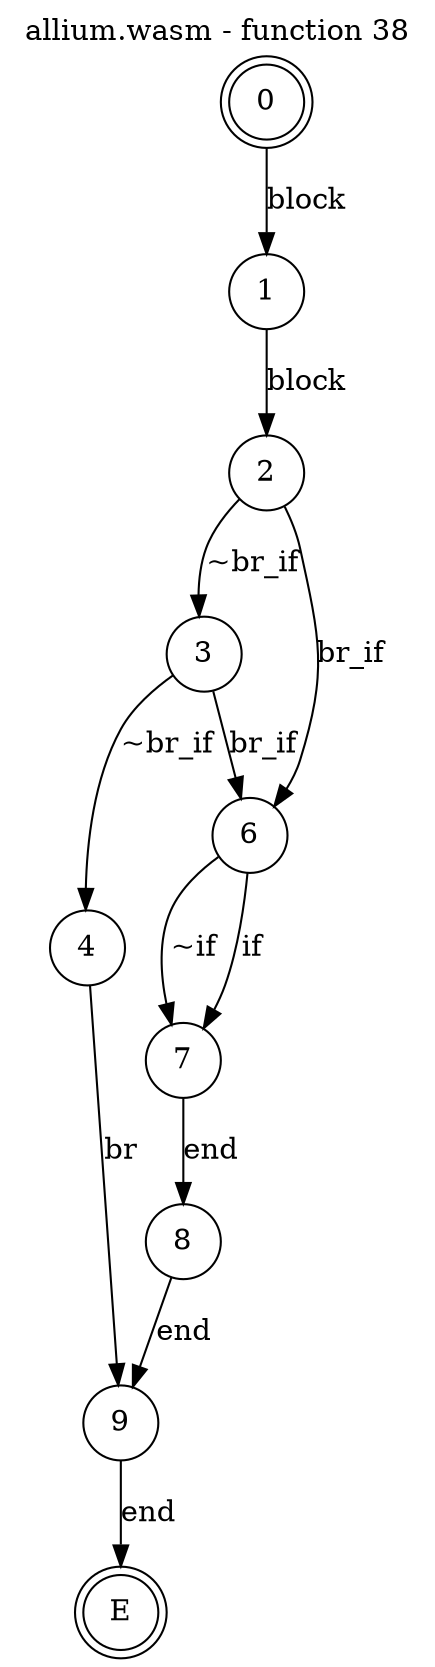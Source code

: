 digraph finite_state_machine {
    label = "allium.wasm - function 38"
    labelloc =  t
    labelfontsize = 16
    labelfontcolor = black
    labelfontname = "Helvetica"
    node [shape = doublecircle]; 0 E ;
    node [shape = circle];
    0 -> 1[label="block"];
    1 -> 2[label="block"];
    2 -> 3[label="~br_if"];
    2 -> 6[label="br_if"];
    3 -> 4[label="~br_if"];
    3 -> 6[label="br_if"];
    4 -> 9[label="br"];
    6 -> 7[label="if"];
    6 -> 7[label="~if"];
    7 -> 8[label="end"];
    8 -> 9[label="end"];
    9 -> E[label="end"];
}
